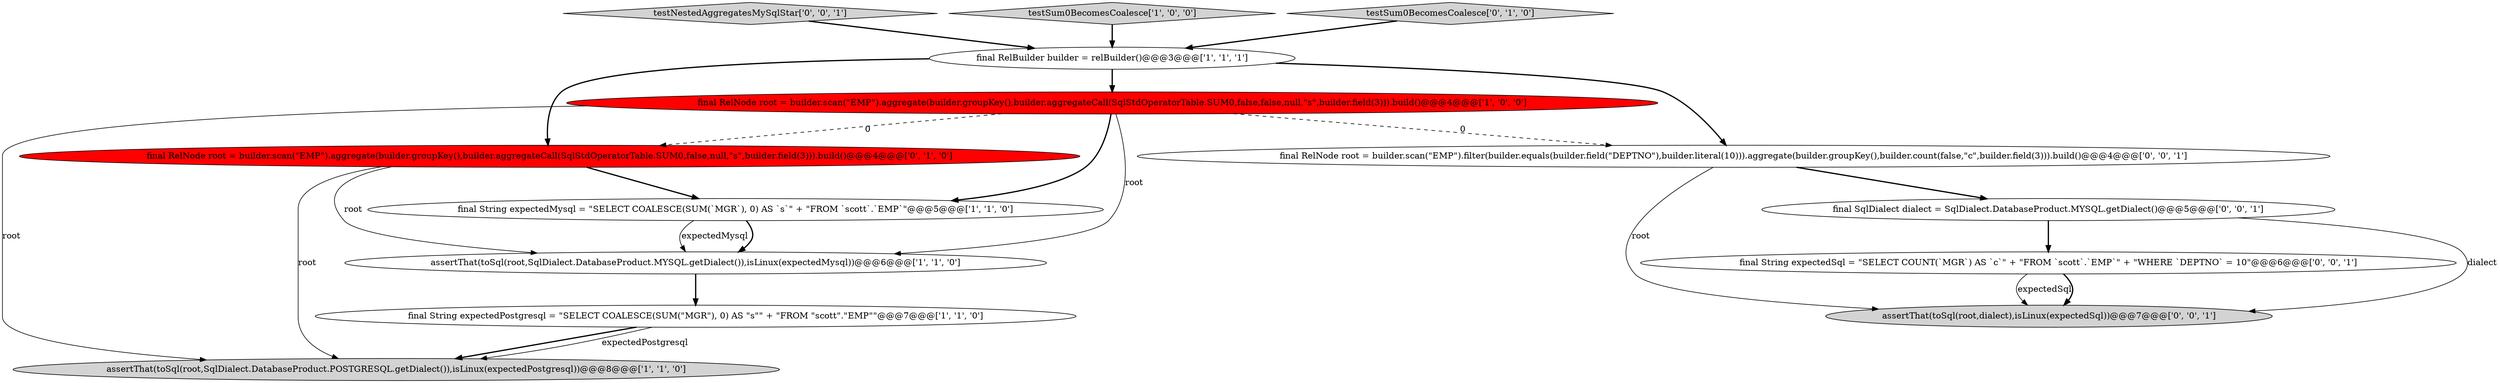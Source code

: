 digraph {
1 [style = filled, label = "final RelBuilder builder = relBuilder()@@@3@@@['1', '1', '1']", fillcolor = white, shape = ellipse image = "AAA0AAABBB1BBB"];
3 [style = filled, label = "assertThat(toSql(root,SqlDialect.DatabaseProduct.POSTGRESQL.getDialect()),isLinux(expectedPostgresql))@@@8@@@['1', '1', '0']", fillcolor = lightgray, shape = ellipse image = "AAA0AAABBB1BBB"];
2 [style = filled, label = "final String expectedPostgresql = \"SELECT COALESCE(SUM(\"MGR\"), 0) AS \"s\"\" + \"FROM \"scott\".\"EMP\"\"@@@7@@@['1', '1', '0']", fillcolor = white, shape = ellipse image = "AAA0AAABBB1BBB"];
12 [style = filled, label = "testNestedAggregatesMySqlStar['0', '0', '1']", fillcolor = lightgray, shape = diamond image = "AAA0AAABBB3BBB"];
7 [style = filled, label = "final RelNode root = builder.scan(\"EMP\").aggregate(builder.groupKey(),builder.aggregateCall(SqlStdOperatorTable.SUM0,false,null,\"s\",builder.field(3))).build()@@@4@@@['0', '1', '0']", fillcolor = red, shape = ellipse image = "AAA1AAABBB2BBB"];
10 [style = filled, label = "assertThat(toSql(root,dialect),isLinux(expectedSql))@@@7@@@['0', '0', '1']", fillcolor = lightgray, shape = ellipse image = "AAA0AAABBB3BBB"];
6 [style = filled, label = "assertThat(toSql(root,SqlDialect.DatabaseProduct.MYSQL.getDialect()),isLinux(expectedMysql))@@@6@@@['1', '1', '0']", fillcolor = white, shape = ellipse image = "AAA0AAABBB1BBB"];
5 [style = filled, label = "final RelNode root = builder.scan(\"EMP\").aggregate(builder.groupKey(),builder.aggregateCall(SqlStdOperatorTable.SUM0,false,false,null,\"s\",builder.field(3))).build()@@@4@@@['1', '0', '0']", fillcolor = red, shape = ellipse image = "AAA1AAABBB1BBB"];
0 [style = filled, label = "testSum0BecomesCoalesce['1', '0', '0']", fillcolor = lightgray, shape = diamond image = "AAA0AAABBB1BBB"];
13 [style = filled, label = "final SqlDialect dialect = SqlDialect.DatabaseProduct.MYSQL.getDialect()@@@5@@@['0', '0', '1']", fillcolor = white, shape = ellipse image = "AAA0AAABBB3BBB"];
11 [style = filled, label = "final String expectedSql = \"SELECT COUNT(`MGR`) AS `c`\" + \"FROM `scott`.`EMP`\" + \"WHERE `DEPTNO` = 10\"@@@6@@@['0', '0', '1']", fillcolor = white, shape = ellipse image = "AAA0AAABBB3BBB"];
8 [style = filled, label = "testSum0BecomesCoalesce['0', '1', '0']", fillcolor = lightgray, shape = diamond image = "AAA0AAABBB2BBB"];
4 [style = filled, label = "final String expectedMysql = \"SELECT COALESCE(SUM(`MGR`), 0) AS `s`\" + \"FROM `scott`.`EMP`\"@@@5@@@['1', '1', '0']", fillcolor = white, shape = ellipse image = "AAA0AAABBB1BBB"];
9 [style = filled, label = "final RelNode root = builder.scan(\"EMP\").filter(builder.equals(builder.field(\"DEPTNO\"),builder.literal(10))).aggregate(builder.groupKey(),builder.count(false,\"c\",builder.field(3))).build()@@@4@@@['0', '0', '1']", fillcolor = white, shape = ellipse image = "AAA0AAABBB3BBB"];
1->5 [style = bold, label=""];
9->10 [style = solid, label="root"];
4->6 [style = bold, label=""];
2->3 [style = bold, label=""];
5->9 [style = dashed, label="0"];
7->4 [style = bold, label=""];
12->1 [style = bold, label=""];
2->3 [style = solid, label="expectedPostgresql"];
1->7 [style = bold, label=""];
13->11 [style = bold, label=""];
7->3 [style = solid, label="root"];
1->9 [style = bold, label=""];
7->6 [style = solid, label="root"];
5->3 [style = solid, label="root"];
13->10 [style = solid, label="dialect"];
6->2 [style = bold, label=""];
11->10 [style = solid, label="expectedSql"];
8->1 [style = bold, label=""];
4->6 [style = solid, label="expectedMysql"];
11->10 [style = bold, label=""];
0->1 [style = bold, label=""];
5->4 [style = bold, label=""];
5->6 [style = solid, label="root"];
5->7 [style = dashed, label="0"];
9->13 [style = bold, label=""];
}
